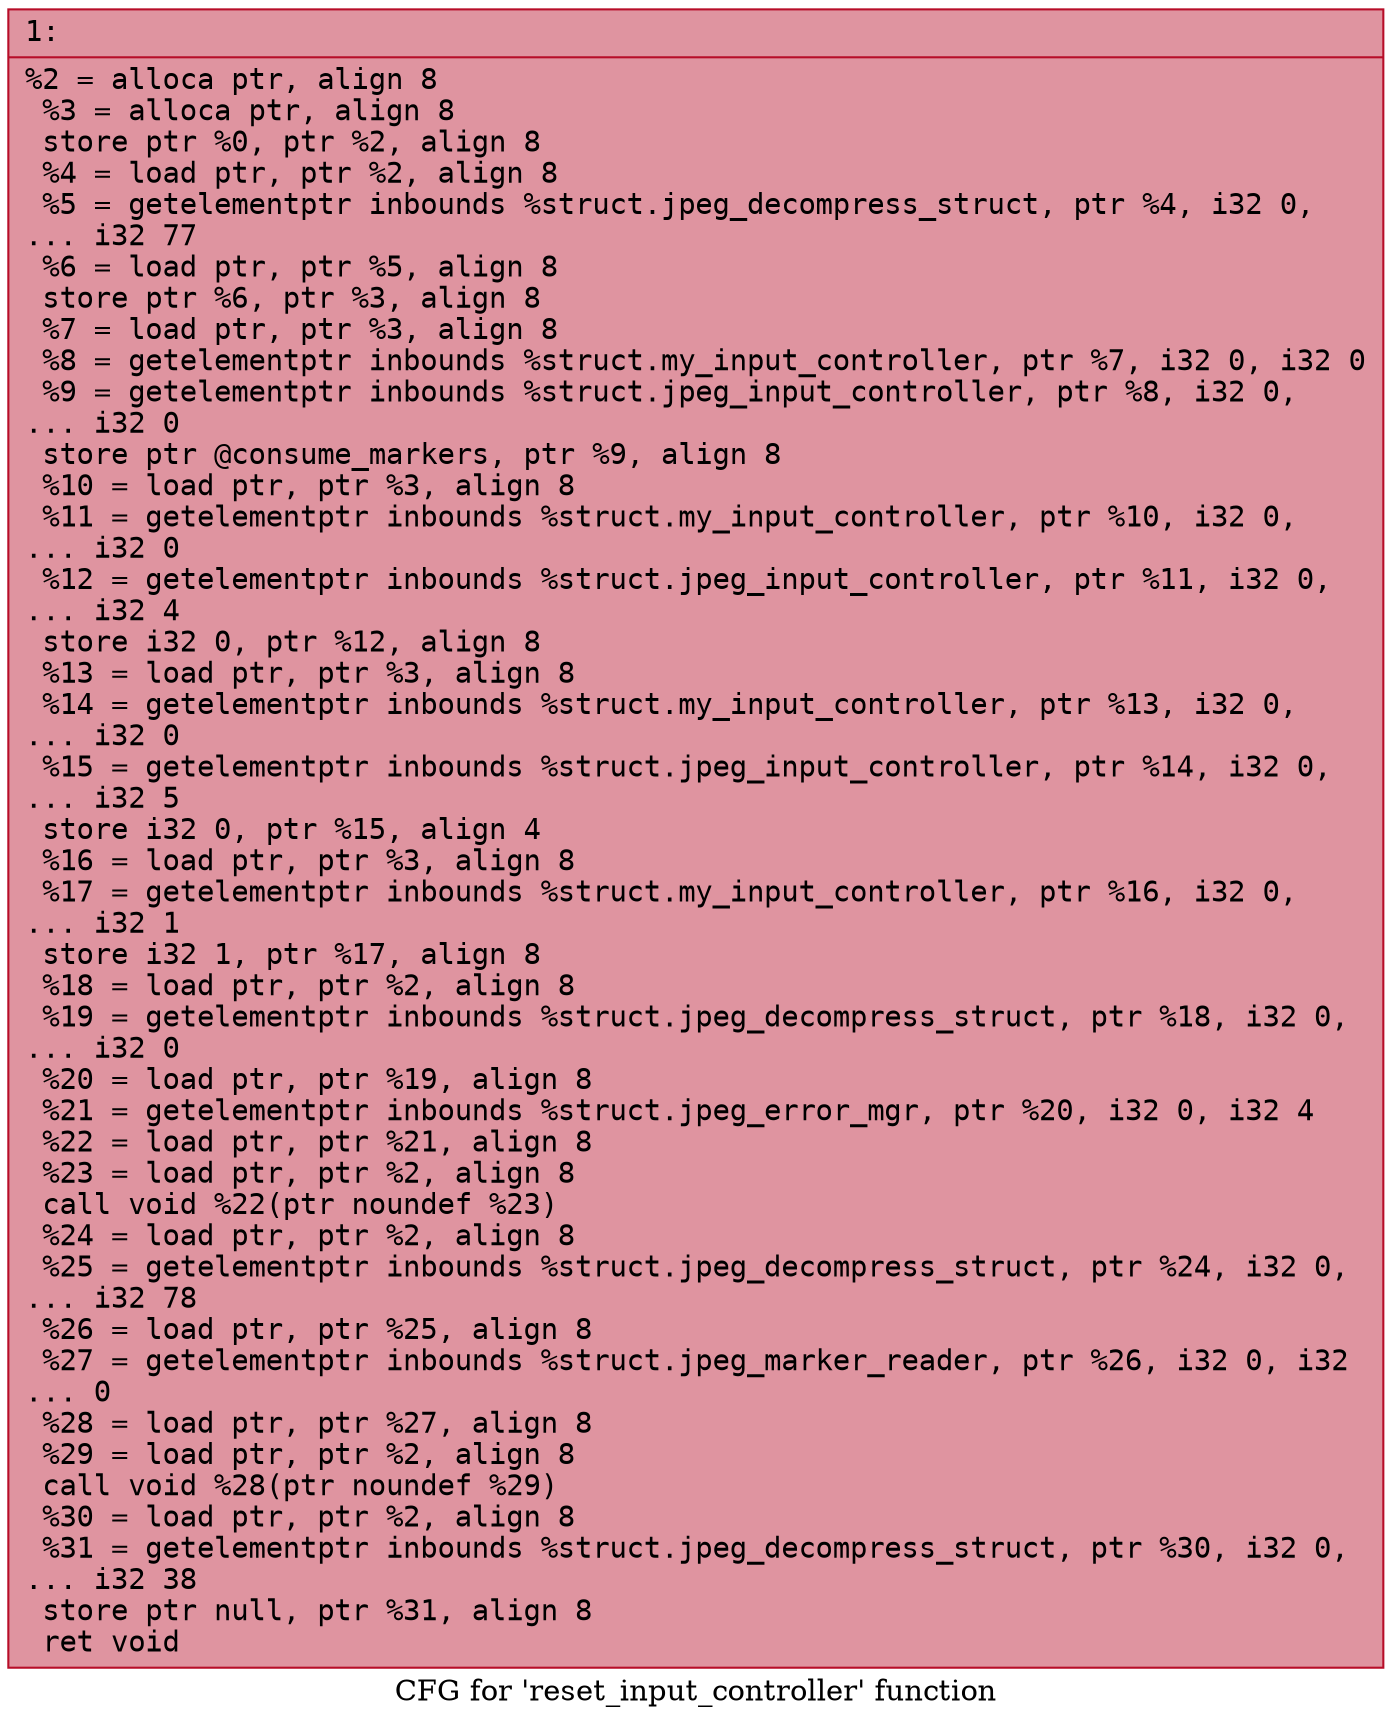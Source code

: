 digraph "CFG for 'reset_input_controller' function" {
	label="CFG for 'reset_input_controller' function";

	Node0x600002cd65d0 [shape=record,color="#b70d28ff", style=filled, fillcolor="#b70d2870" fontname="Courier",label="{1:\l|  %2 = alloca ptr, align 8\l  %3 = alloca ptr, align 8\l  store ptr %0, ptr %2, align 8\l  %4 = load ptr, ptr %2, align 8\l  %5 = getelementptr inbounds %struct.jpeg_decompress_struct, ptr %4, i32 0,\l... i32 77\l  %6 = load ptr, ptr %5, align 8\l  store ptr %6, ptr %3, align 8\l  %7 = load ptr, ptr %3, align 8\l  %8 = getelementptr inbounds %struct.my_input_controller, ptr %7, i32 0, i32 0\l  %9 = getelementptr inbounds %struct.jpeg_input_controller, ptr %8, i32 0,\l... i32 0\l  store ptr @consume_markers, ptr %9, align 8\l  %10 = load ptr, ptr %3, align 8\l  %11 = getelementptr inbounds %struct.my_input_controller, ptr %10, i32 0,\l... i32 0\l  %12 = getelementptr inbounds %struct.jpeg_input_controller, ptr %11, i32 0,\l... i32 4\l  store i32 0, ptr %12, align 8\l  %13 = load ptr, ptr %3, align 8\l  %14 = getelementptr inbounds %struct.my_input_controller, ptr %13, i32 0,\l... i32 0\l  %15 = getelementptr inbounds %struct.jpeg_input_controller, ptr %14, i32 0,\l... i32 5\l  store i32 0, ptr %15, align 4\l  %16 = load ptr, ptr %3, align 8\l  %17 = getelementptr inbounds %struct.my_input_controller, ptr %16, i32 0,\l... i32 1\l  store i32 1, ptr %17, align 8\l  %18 = load ptr, ptr %2, align 8\l  %19 = getelementptr inbounds %struct.jpeg_decompress_struct, ptr %18, i32 0,\l... i32 0\l  %20 = load ptr, ptr %19, align 8\l  %21 = getelementptr inbounds %struct.jpeg_error_mgr, ptr %20, i32 0, i32 4\l  %22 = load ptr, ptr %21, align 8\l  %23 = load ptr, ptr %2, align 8\l  call void %22(ptr noundef %23)\l  %24 = load ptr, ptr %2, align 8\l  %25 = getelementptr inbounds %struct.jpeg_decompress_struct, ptr %24, i32 0,\l... i32 78\l  %26 = load ptr, ptr %25, align 8\l  %27 = getelementptr inbounds %struct.jpeg_marker_reader, ptr %26, i32 0, i32\l... 0\l  %28 = load ptr, ptr %27, align 8\l  %29 = load ptr, ptr %2, align 8\l  call void %28(ptr noundef %29)\l  %30 = load ptr, ptr %2, align 8\l  %31 = getelementptr inbounds %struct.jpeg_decompress_struct, ptr %30, i32 0,\l... i32 38\l  store ptr null, ptr %31, align 8\l  ret void\l}"];
}
